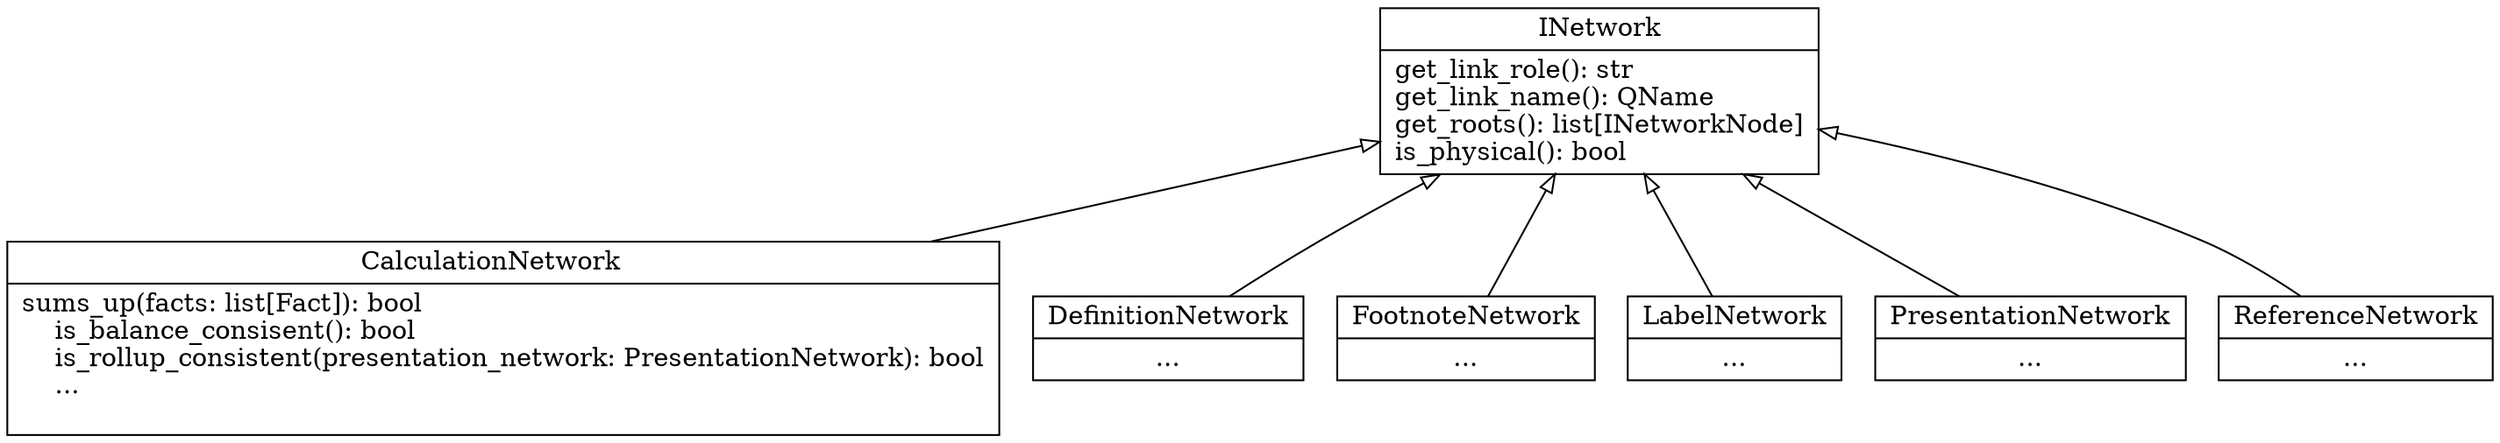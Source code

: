 digraph "classes_brel_networks" {
rankdir=BT
charset="utf-8"

"brel.networks.calculation_network.CalculationNetwork" [color="black", fontcolor="black", label=<{
    CalculationNetwork
    |
    sums_up(facts: list[Fact]): bool<br ALIGN="LEFT"/>
    is_balance_consisent(): bool<br ALIGN="LEFT"/>
    is_rollup_consistent(presentation_network: PresentationNetwork): bool<br ALIGN="LEFT"/>
    ...<br ALIGN="LEFT"/>
    }>, shape="record", style="solid"];
"brel.networks.i_network.INetwork" [color="black", fontcolor="black", label=<{
INetwork
|
get_link_role(): str<br ALIGN="LEFT"/>
get_link_name(): QName<br ALIGN="LEFT"/>
get_roots(): list[INetworkNode]<br ALIGN="LEFT"/>
is_physical(): bool<br ALIGN="LEFT"/>
}>, shape="record", style="solid"];
"brel.networks.definition_network.DefinitionNetwork" [color="black", fontcolor="black", label=<{DefinitionNetwork|...}>, shape="record", style="solid"];
"brel.networks.footnote_network.FootnoteNetwork" [color="black", fontcolor="black", label=<{FootnoteNetwork|...}>, shape="record", style="solid"];
"brel.networks.label_network.LabelNetwork" [color="black", fontcolor="black", label=<{LabelNetwork|...}>, shape="record", style="solid"];
"brel.networks.presentation_network.PresentationNetwork" [color="black", fontcolor="black", label=<{PresentationNetwork|...}>, shape="record", style="solid"];
"brel.networks.reference_network.ReferenceNetwork" [color="black", fontcolor="black", label=<{ReferenceNetwork|...}>, shape="record", style="solid"];

"brel.networks.calculation_network.CalculationNetwork" -> "brel.networks.i_network.INetwork" [arrowhead="empty", arrowtail="none"];
"brel.networks.definition_network.DefinitionNetwork" -> "brel.networks.i_network.INetwork" [arrowhead="empty", arrowtail="none"];
"brel.networks.footnote_network.FootnoteNetwork" -> "brel.networks.i_network.INetwork" [arrowhead="empty", arrowtail="none"];
"brel.networks.label_network.LabelNetwork" -> "brel.networks.i_network.INetwork" [arrowhead="empty", arrowtail="none"];
"brel.networks.presentation_network.PresentationNetwork" -> "brel.networks.i_network.INetwork" [arrowhead="empty", arrowtail="none"];
"brel.networks.reference_network.ReferenceNetwork" -> "brel.networks.i_network.INetwork" [arrowhead="empty", arrowtail="none"];
}